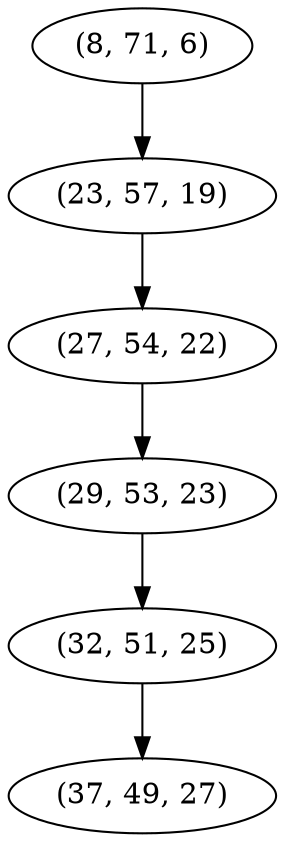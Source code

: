 digraph tree {
    "(8, 71, 6)";
    "(23, 57, 19)";
    "(27, 54, 22)";
    "(29, 53, 23)";
    "(32, 51, 25)";
    "(37, 49, 27)";
    "(8, 71, 6)" -> "(23, 57, 19)";
    "(23, 57, 19)" -> "(27, 54, 22)";
    "(27, 54, 22)" -> "(29, 53, 23)";
    "(29, 53, 23)" -> "(32, 51, 25)";
    "(32, 51, 25)" -> "(37, 49, 27)";
}
